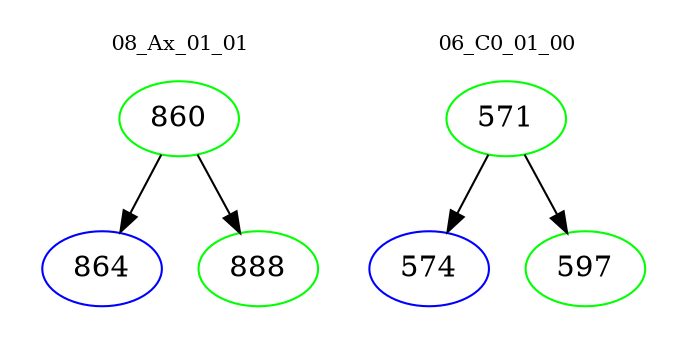 digraph{
subgraph cluster_0 {
color = white
label = "08_Ax_01_01";
fontsize=10;
T0_860 [label="860", color="green"]
T0_860 -> T0_864 [color="black"]
T0_864 [label="864", color="blue"]
T0_860 -> T0_888 [color="black"]
T0_888 [label="888", color="green"]
}
subgraph cluster_1 {
color = white
label = "06_C0_01_00";
fontsize=10;
T1_571 [label="571", color="green"]
T1_571 -> T1_574 [color="black"]
T1_574 [label="574", color="blue"]
T1_571 -> T1_597 [color="black"]
T1_597 [label="597", color="green"]
}
}
